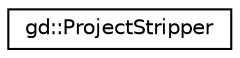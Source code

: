 digraph "Graphical Class Hierarchy"
{
  edge [fontname="Helvetica",fontsize="10",labelfontname="Helvetica",labelfontsize="10"];
  node [fontname="Helvetica",fontsize="10",shape=record];
  rankdir="LR";
  Node1 [label="gd::ProjectStripper",height=0.2,width=0.4,color="black", fillcolor="white", style="filled",URL="$classgd_1_1_project_stripper.html",tooltip="Tool class providing methods to strip useless data for a project after it has been exported..."];
}

